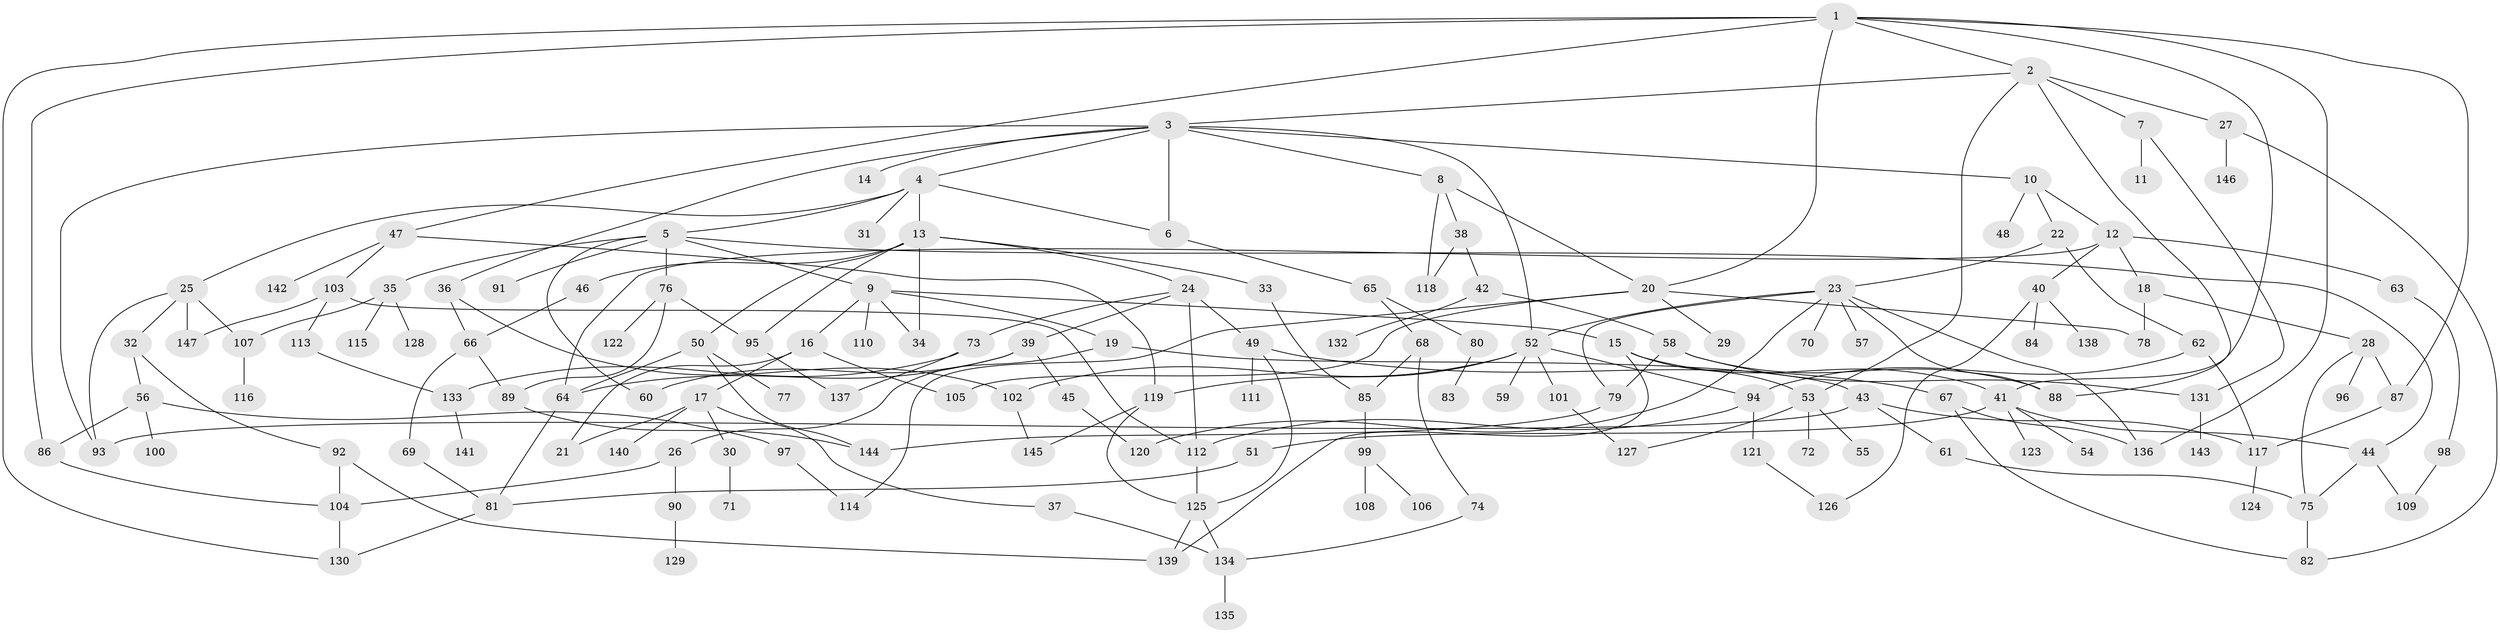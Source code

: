 // coarse degree distribution, {9: 0.02912621359223301, 7: 0.02912621359223301, 4: 0.1262135922330097, 3: 0.1553398058252427, 8: 0.02912621359223301, 6: 0.04854368932038835, 1: 0.2912621359223301, 10: 0.009708737864077669, 2: 0.20388349514563106, 5: 0.07766990291262135}
// Generated by graph-tools (version 1.1) at 2025/51/02/27/25 19:51:41]
// undirected, 147 vertices, 209 edges
graph export_dot {
graph [start="1"]
  node [color=gray90,style=filled];
  1;
  2;
  3;
  4;
  5;
  6;
  7;
  8;
  9;
  10;
  11;
  12;
  13;
  14;
  15;
  16;
  17;
  18;
  19;
  20;
  21;
  22;
  23;
  24;
  25;
  26;
  27;
  28;
  29;
  30;
  31;
  32;
  33;
  34;
  35;
  36;
  37;
  38;
  39;
  40;
  41;
  42;
  43;
  44;
  45;
  46;
  47;
  48;
  49;
  50;
  51;
  52;
  53;
  54;
  55;
  56;
  57;
  58;
  59;
  60;
  61;
  62;
  63;
  64;
  65;
  66;
  67;
  68;
  69;
  70;
  71;
  72;
  73;
  74;
  75;
  76;
  77;
  78;
  79;
  80;
  81;
  82;
  83;
  84;
  85;
  86;
  87;
  88;
  89;
  90;
  91;
  92;
  93;
  94;
  95;
  96;
  97;
  98;
  99;
  100;
  101;
  102;
  103;
  104;
  105;
  106;
  107;
  108;
  109;
  110;
  111;
  112;
  113;
  114;
  115;
  116;
  117;
  118;
  119;
  120;
  121;
  122;
  123;
  124;
  125;
  126;
  127;
  128;
  129;
  130;
  131;
  132;
  133;
  134;
  135;
  136;
  137;
  138;
  139;
  140;
  141;
  142;
  143;
  144;
  145;
  146;
  147;
  1 -- 2;
  1 -- 47;
  1 -- 86;
  1 -- 87;
  1 -- 130;
  1 -- 20;
  1 -- 136;
  1 -- 41;
  2 -- 3;
  2 -- 7;
  2 -- 27;
  2 -- 88;
  2 -- 53;
  3 -- 4;
  3 -- 6;
  3 -- 8;
  3 -- 10;
  3 -- 14;
  3 -- 36;
  3 -- 52;
  3 -- 93;
  4 -- 5;
  4 -- 13;
  4 -- 25;
  4 -- 31;
  4 -- 6;
  5 -- 9;
  5 -- 35;
  5 -- 60;
  5 -- 76;
  5 -- 91;
  5 -- 44;
  6 -- 65;
  7 -- 11;
  7 -- 131;
  8 -- 20;
  8 -- 38;
  8 -- 118;
  9 -- 15;
  9 -- 16;
  9 -- 19;
  9 -- 34;
  9 -- 110;
  10 -- 12;
  10 -- 22;
  10 -- 48;
  12 -- 18;
  12 -- 40;
  12 -- 63;
  12 -- 64;
  13 -- 24;
  13 -- 33;
  13 -- 46;
  13 -- 50;
  13 -- 95;
  13 -- 34;
  15 -- 41;
  15 -- 53;
  15 -- 139;
  16 -- 17;
  16 -- 105;
  16 -- 21;
  17 -- 21;
  17 -- 30;
  17 -- 37;
  17 -- 140;
  18 -- 28;
  18 -- 78;
  19 -- 26;
  19 -- 43;
  20 -- 29;
  20 -- 114;
  20 -- 78;
  20 -- 105;
  22 -- 23;
  22 -- 62;
  23 -- 57;
  23 -- 70;
  23 -- 79;
  23 -- 88;
  23 -- 120;
  23 -- 136;
  23 -- 52;
  24 -- 39;
  24 -- 49;
  24 -- 73;
  24 -- 112;
  25 -- 32;
  25 -- 107;
  25 -- 147;
  25 -- 93;
  26 -- 90;
  26 -- 104;
  27 -- 146;
  27 -- 82;
  28 -- 96;
  28 -- 87;
  28 -- 75;
  30 -- 71;
  32 -- 56;
  32 -- 92;
  33 -- 85;
  35 -- 115;
  35 -- 128;
  35 -- 107;
  36 -- 66;
  36 -- 102;
  37 -- 134;
  38 -- 42;
  38 -- 118;
  39 -- 45;
  39 -- 64;
  39 -- 60;
  40 -- 84;
  40 -- 138;
  40 -- 126;
  41 -- 44;
  41 -- 51;
  41 -- 54;
  41 -- 123;
  42 -- 58;
  42 -- 132;
  43 -- 61;
  43 -- 117;
  43 -- 93;
  44 -- 75;
  44 -- 109;
  45 -- 120;
  46 -- 66;
  47 -- 103;
  47 -- 142;
  47 -- 119;
  49 -- 67;
  49 -- 111;
  49 -- 125;
  50 -- 77;
  50 -- 144;
  50 -- 64;
  51 -- 81;
  52 -- 59;
  52 -- 94;
  52 -- 101;
  52 -- 119;
  52 -- 102;
  53 -- 55;
  53 -- 72;
  53 -- 127;
  56 -- 97;
  56 -- 100;
  56 -- 86;
  58 -- 131;
  58 -- 88;
  58 -- 79;
  61 -- 75;
  62 -- 117;
  62 -- 94;
  63 -- 98;
  64 -- 81;
  65 -- 68;
  65 -- 80;
  66 -- 69;
  66 -- 89;
  67 -- 136;
  67 -- 82;
  68 -- 74;
  68 -- 85;
  69 -- 81;
  73 -- 133;
  73 -- 137;
  74 -- 134;
  75 -- 82;
  76 -- 122;
  76 -- 95;
  76 -- 89;
  79 -- 144;
  80 -- 83;
  81 -- 130;
  85 -- 99;
  86 -- 104;
  87 -- 117;
  89 -- 144;
  90 -- 129;
  92 -- 139;
  92 -- 104;
  94 -- 121;
  94 -- 112;
  95 -- 137;
  97 -- 114;
  98 -- 109;
  99 -- 106;
  99 -- 108;
  101 -- 127;
  102 -- 145;
  103 -- 112;
  103 -- 113;
  103 -- 147;
  104 -- 130;
  107 -- 116;
  112 -- 125;
  113 -- 133;
  117 -- 124;
  119 -- 125;
  119 -- 145;
  121 -- 126;
  125 -- 134;
  125 -- 139;
  131 -- 143;
  133 -- 141;
  134 -- 135;
}
